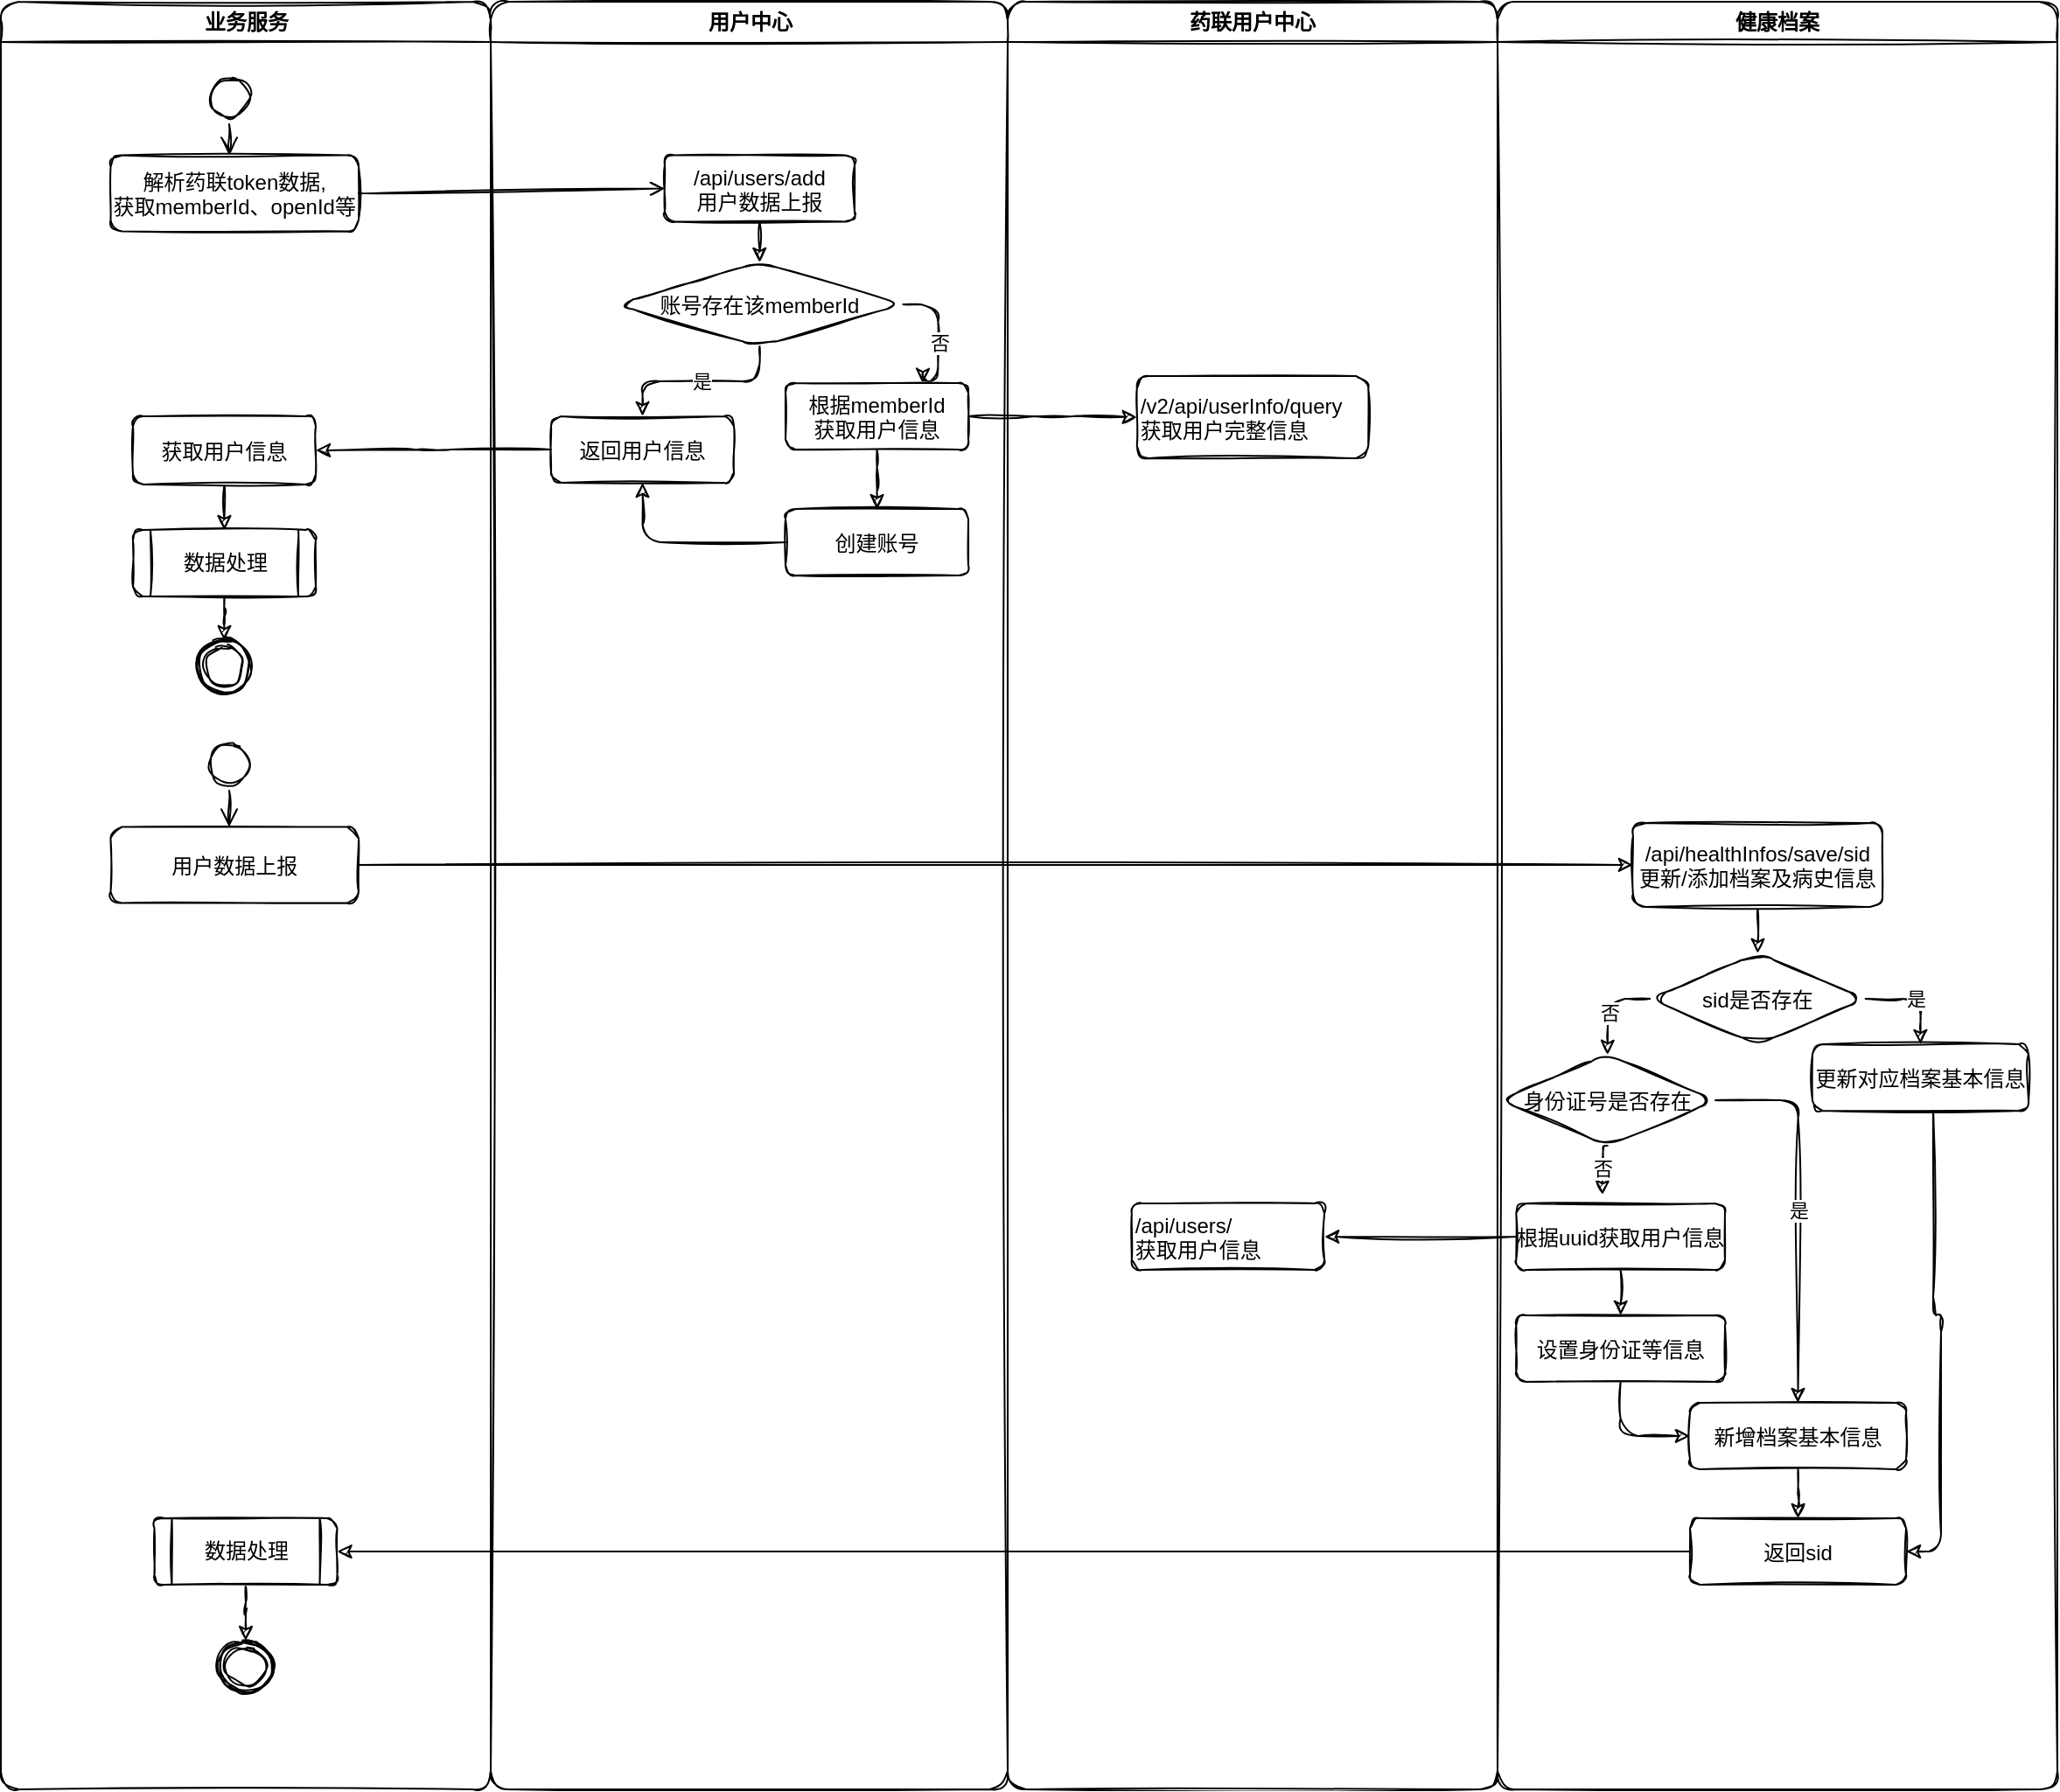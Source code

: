 <mxfile version="17.2.6" type="github" pages="2"><diagram name="Page-1" id="e7e014a7-5840-1c2e-5031-d8a46d1fe8dd"><mxGraphModel dx="1406" dy="701" grid="1" gridSize="10" guides="1" tooltips="1" connect="1" arrows="1" fold="1" page="1" pageScale="1" pageWidth="1169" pageHeight="826" background="none" math="0" shadow="0"><root><mxCell id="0"/><mxCell id="1" parent="0"/><mxCell id="qGm-t-Zxs4GfORZ49wZb-88" value="业务服务" style="swimlane;whiteSpace=wrap;rounded=1;sketch=1;" parent="1" vertex="1"><mxGeometry x="174.5" y="138" width="280" height="1022" as="geometry"/></mxCell><mxCell id="qGm-t-Zxs4GfORZ49wZb-89" value="" style="ellipse;shape=startState;rounded=1;sketch=1;" parent="qGm-t-Zxs4GfORZ49wZb-88" vertex="1"><mxGeometry x="115.5" y="40" width="30" height="30" as="geometry"/></mxCell><mxCell id="qGm-t-Zxs4GfORZ49wZb-90" value="解析药联token数据,&#10;获取memberId、openId等" style="rounded=1;sketch=1;" parent="qGm-t-Zxs4GfORZ49wZb-88" vertex="1"><mxGeometry x="62.75" y="87.75" width="141.75" height="43.5" as="geometry"/></mxCell><mxCell id="qGm-t-Zxs4GfORZ49wZb-91" value="" style="edgeStyle=elbowEdgeStyle;elbow=horizontal;verticalAlign=bottom;endArrow=open;endSize=8;endFill=1;rounded=1;curved=1;sketch=1;" parent="qGm-t-Zxs4GfORZ49wZb-88" source="qGm-t-Zxs4GfORZ49wZb-89" target="qGm-t-Zxs4GfORZ49wZb-90" edge="1"><mxGeometry x="100" y="40" as="geometry"><mxPoint x="115" y="110" as="targetPoint"/></mxGeometry></mxCell><mxCell id="pDLSD2w8tgQoym09SpPJ-16" style="edgeStyle=orthogonalEdgeStyle;rounded=1;orthogonalLoop=1;jettySize=auto;html=1;exitX=0.5;exitY=1;exitDx=0;exitDy=0;entryX=0.5;entryY=0;entryDx=0;entryDy=0;sketch=1;" parent="qGm-t-Zxs4GfORZ49wZb-88" source="pDLSD2w8tgQoym09SpPJ-4" target="pDLSD2w8tgQoym09SpPJ-17" edge="1"><mxGeometry relative="1" as="geometry"><mxPoint x="133.7" y="395" as="targetPoint"/></mxGeometry></mxCell><mxCell id="pDLSD2w8tgQoym09SpPJ-4" value="获取用户信息" style="rounded=1;sketch=1;" parent="qGm-t-Zxs4GfORZ49wZb-88" vertex="1"><mxGeometry x="75.5" y="237" width="104.5" height="39" as="geometry"/></mxCell><mxCell id="pDLSD2w8tgQoym09SpPJ-6" value="" style="ellipse;shape=endState;rounded=1;sketch=1;" parent="qGm-t-Zxs4GfORZ49wZb-88" vertex="1"><mxGeometry x="112.75" y="365" width="30" height="30" as="geometry"/></mxCell><mxCell id="pDLSD2w8tgQoym09SpPJ-18" style="edgeStyle=orthogonalEdgeStyle;rounded=1;orthogonalLoop=1;jettySize=auto;html=1;exitX=0.5;exitY=1;exitDx=0;exitDy=0;sketch=1;" parent="qGm-t-Zxs4GfORZ49wZb-88" source="pDLSD2w8tgQoym09SpPJ-17" target="pDLSD2w8tgQoym09SpPJ-6" edge="1"><mxGeometry relative="1" as="geometry"/></mxCell><mxCell id="pDLSD2w8tgQoym09SpPJ-17" value="数据处理" style="shape=process;whiteSpace=wrap;html=1;backgroundOutline=1;rounded=1;sketch=1;" parent="qGm-t-Zxs4GfORZ49wZb-88" vertex="1"><mxGeometry x="75.5" y="302" width="104.5" height="38" as="geometry"/></mxCell><mxCell id="pDLSD2w8tgQoym09SpPJ-19" value="" style="ellipse;shape=startState;rounded=1;sketch=1;" parent="qGm-t-Zxs4GfORZ49wZb-88" vertex="1"><mxGeometry x="115.5" y="421" width="30" height="30" as="geometry"/></mxCell><mxCell id="pDLSD2w8tgQoym09SpPJ-20" value="用户数据上报" style="rounded=1;sketch=1;" parent="qGm-t-Zxs4GfORZ49wZb-88" vertex="1"><mxGeometry x="62.75" y="471.75" width="141.75" height="43.5" as="geometry"/></mxCell><mxCell id="pDLSD2w8tgQoym09SpPJ-21" value="" style="edgeStyle=elbowEdgeStyle;elbow=horizontal;verticalAlign=bottom;endArrow=open;endSize=8;endFill=1;rounded=1;curved=1;sketch=1;" parent="qGm-t-Zxs4GfORZ49wZb-88" source="pDLSD2w8tgQoym09SpPJ-19" target="pDLSD2w8tgQoym09SpPJ-20" edge="1"><mxGeometry x="-74.5" y="283" as="geometry"><mxPoint x="-59.5" y="353" as="targetPoint"/></mxGeometry></mxCell><mxCell id="pDLSD2w8tgQoym09SpPJ-59" value="" style="ellipse;shape=endState;rounded=1;sketch=1;" parent="qGm-t-Zxs4GfORZ49wZb-88" vertex="1"><mxGeometry x="125" y="937" width="30" height="30" as="geometry"/></mxCell><mxCell id="pDLSD2w8tgQoym09SpPJ-60" style="edgeStyle=orthogonalEdgeStyle;rounded=1;orthogonalLoop=1;jettySize=auto;html=1;exitX=0.5;exitY=1;exitDx=0;exitDy=0;sketch=1;" parent="qGm-t-Zxs4GfORZ49wZb-88" source="pDLSD2w8tgQoym09SpPJ-61" target="pDLSD2w8tgQoym09SpPJ-59" edge="1"><mxGeometry relative="1" as="geometry"/></mxCell><mxCell id="pDLSD2w8tgQoym09SpPJ-61" value="数据处理" style="shape=process;whiteSpace=wrap;html=1;backgroundOutline=1;rounded=1;sketch=1;" parent="qGm-t-Zxs4GfORZ49wZb-88" vertex="1"><mxGeometry x="87.75" y="867" width="104.5" height="38" as="geometry"/></mxCell><mxCell id="qGm-t-Zxs4GfORZ49wZb-95" value="用户中心" style="swimlane;whiteSpace=wrap;rounded=1;align=center;sketch=1;" parent="1" vertex="1"><mxGeometry x="454.5" y="138" width="295.5" height="1022" as="geometry"/></mxCell><mxCell id="qGm-t-Zxs4GfORZ49wZb-97" value="/api/users/add&#10;用户数据上报" style="rounded=1;align=center;sketch=1;" parent="qGm-t-Zxs4GfORZ49wZb-95" vertex="1"><mxGeometry x="99.46" y="87.75" width="108.52" height="38" as="geometry"/></mxCell><mxCell id="qGm-t-Zxs4GfORZ49wZb-98" style="edgeStyle=orthogonalEdgeStyle;curved=0;rounded=1;orthogonalLoop=1;jettySize=auto;html=1;exitX=0.5;exitY=1;exitDx=0;exitDy=0;entryX=0.5;entryY=0;entryDx=0;entryDy=0;sketch=1;" parent="qGm-t-Zxs4GfORZ49wZb-95" source="qGm-t-Zxs4GfORZ49wZb-97" target="qGm-t-Zxs4GfORZ49wZb-101" edge="1"><mxGeometry relative="1" as="geometry"><mxPoint x="157.605" y="232" as="sourcePoint"/></mxGeometry></mxCell><mxCell id="qGm-t-Zxs4GfORZ49wZb-100" value="是" style="edgeStyle=orthogonalEdgeStyle;curved=0;rounded=1;orthogonalLoop=1;jettySize=auto;html=1;exitX=0.5;exitY=1;exitDx=0;exitDy=0;entryX=0.5;entryY=0;entryDx=0;entryDy=0;sketch=1;" parent="qGm-t-Zxs4GfORZ49wZb-95" source="qGm-t-Zxs4GfORZ49wZb-101" target="qGm-t-Zxs4GfORZ49wZb-108" edge="1"><mxGeometry relative="1" as="geometry"><mxPoint x="107.05" y="257.024" as="targetPoint"/></mxGeometry></mxCell><mxCell id="pDLSD2w8tgQoym09SpPJ-12" style="edgeStyle=orthogonalEdgeStyle;rounded=1;orthogonalLoop=1;jettySize=auto;html=1;exitX=1;exitY=0.5;exitDx=0;exitDy=0;entryX=0.75;entryY=0;entryDx=0;entryDy=0;sketch=1;" parent="qGm-t-Zxs4GfORZ49wZb-95" source="qGm-t-Zxs4GfORZ49wZb-101" target="qGm-t-Zxs4GfORZ49wZb-105" edge="1"><mxGeometry relative="1" as="geometry"/></mxCell><mxCell id="pDLSD2w8tgQoym09SpPJ-14" value="否" style="edgeLabel;html=1;align=center;verticalAlign=middle;resizable=0;points=[];sketch=1;" parent="pDLSD2w8tgQoym09SpPJ-12" vertex="1" connectable="0"><mxGeometry x="0.132" y="1" relative="1" as="geometry"><mxPoint as="offset"/></mxGeometry></mxCell><mxCell id="qGm-t-Zxs4GfORZ49wZb-101" value="账号存在该memberId" style="rhombus;rounded=1;sketch=1;" parent="qGm-t-Zxs4GfORZ49wZb-95" vertex="1"><mxGeometry x="71.79" y="149" width="163.87" height="48" as="geometry"/></mxCell><mxCell id="pDLSD2w8tgQoym09SpPJ-10" style="edgeStyle=orthogonalEdgeStyle;rounded=1;orthogonalLoop=1;jettySize=auto;html=1;exitX=0.5;exitY=1;exitDx=0;exitDy=0;sketch=1;" parent="qGm-t-Zxs4GfORZ49wZb-95" source="qGm-t-Zxs4GfORZ49wZb-105" target="pDLSD2w8tgQoym09SpPJ-9" edge="1"><mxGeometry relative="1" as="geometry"/></mxCell><mxCell id="qGm-t-Zxs4GfORZ49wZb-105" value="根据memberId&#10;获取用户信息" style="rounded=1;align=center;sketch=1;" parent="qGm-t-Zxs4GfORZ49wZb-95" vertex="1"><mxGeometry x="168.51" y="218" width="104.5" height="38" as="geometry"/></mxCell><mxCell id="qGm-t-Zxs4GfORZ49wZb-108" value="返回用户信息" style="rounded=1;align=center;sketch=1;" parent="qGm-t-Zxs4GfORZ49wZb-95" vertex="1"><mxGeometry x="34.52" y="237" width="104.5" height="38" as="geometry"/></mxCell><mxCell id="pDLSD2w8tgQoym09SpPJ-11" style="edgeStyle=orthogonalEdgeStyle;rounded=1;orthogonalLoop=1;jettySize=auto;html=1;exitX=0;exitY=0.5;exitDx=0;exitDy=0;entryX=0.5;entryY=1;entryDx=0;entryDy=0;sketch=1;" parent="qGm-t-Zxs4GfORZ49wZb-95" source="pDLSD2w8tgQoym09SpPJ-9" target="qGm-t-Zxs4GfORZ49wZb-108" edge="1"><mxGeometry relative="1" as="geometry"/></mxCell><mxCell id="pDLSD2w8tgQoym09SpPJ-9" value="创建账号" style="rounded=1;align=center;sketch=1;" parent="qGm-t-Zxs4GfORZ49wZb-95" vertex="1"><mxGeometry x="168.51" y="290" width="104.5" height="38" as="geometry"/></mxCell><mxCell id="qGm-t-Zxs4GfORZ49wZb-125" value="药联用户中心" style="swimlane;whiteSpace=wrap;rounded=1;sketch=1;" parent="1" vertex="1"><mxGeometry x="750" y="138" width="280" height="1022" as="geometry"/></mxCell><mxCell id="qGm-t-Zxs4GfORZ49wZb-126" value="/v2/api/userInfo/query&#10;获取用户完整信息" style="rounded=1;align=left;sketch=1;" parent="qGm-t-Zxs4GfORZ49wZb-125" vertex="1"><mxGeometry x="73.88" y="214" width="132.25" height="47" as="geometry"/></mxCell><mxCell id="pDLSD2w8tgQoym09SpPJ-49" value="/api/users/&#10;获取用户信息" style="rounded=1;align=left;sketch=1;" parent="qGm-t-Zxs4GfORZ49wZb-125" vertex="1"><mxGeometry x="70.91" y="687" width="110.14" height="38" as="geometry"/></mxCell><mxCell id="qGm-t-Zxs4GfORZ49wZb-129" value="" style="endArrow=open;endFill=1;rounded=1;curved=1;exitX=1;exitY=0.5;exitDx=0;exitDy=0;entryX=0;entryY=0.5;entryDx=0;entryDy=0;sketch=1;" parent="1" source="qGm-t-Zxs4GfORZ49wZb-90" target="qGm-t-Zxs4GfORZ49wZb-97" edge="1"><mxGeometry relative="1" as="geometry"><mxPoint x="350" y="516.418" as="sourcePoint"/><mxPoint x="480" y="472.002" as="targetPoint"/></mxGeometry></mxCell><mxCell id="qGm-t-Zxs4GfORZ49wZb-130" style="edgeStyle=orthogonalEdgeStyle;curved=0;rounded=1;orthogonalLoop=1;jettySize=auto;html=1;entryX=0;entryY=0.5;entryDx=0;entryDy=0;exitX=1;exitY=0.5;exitDx=0;exitDy=0;sketch=1;" parent="1" source="qGm-t-Zxs4GfORZ49wZb-105" target="qGm-t-Zxs4GfORZ49wZb-126" edge="1"><mxGeometry relative="1" as="geometry"><mxPoint x="753.25" y="494" as="sourcePoint"/></mxGeometry></mxCell><mxCell id="pDLSD2w8tgQoym09SpPJ-1" value="健康档案" style="swimlane;whiteSpace=wrap;rounded=1;sketch=1;" parent="1" vertex="1"><mxGeometry x="1030" y="138" width="320" height="1022" as="geometry"/></mxCell><mxCell id="pDLSD2w8tgQoym09SpPJ-37" style="edgeStyle=orthogonalEdgeStyle;rounded=1;orthogonalLoop=1;jettySize=auto;html=1;exitX=0.5;exitY=1;exitDx=0;exitDy=0;entryX=0.5;entryY=0;entryDx=0;entryDy=0;sketch=1;" parent="pDLSD2w8tgQoym09SpPJ-1" source="pDLSD2w8tgQoym09SpPJ-22" target="pDLSD2w8tgQoym09SpPJ-36" edge="1"><mxGeometry relative="1" as="geometry"/></mxCell><mxCell id="pDLSD2w8tgQoym09SpPJ-22" value="/api/healthInfos/save/sid&#10;更新/添加档案及病史信息" style="rounded=1;align=center;sketch=1;" parent="pDLSD2w8tgQoym09SpPJ-1" vertex="1"><mxGeometry x="77.46" y="469.5" width="142.54" height="48" as="geometry"/></mxCell><mxCell id="pDLSD2w8tgQoym09SpPJ-36" value="sid是否存在" style="rhombus;rounded=1;sketch=1;" parent="pDLSD2w8tgQoym09SpPJ-1" vertex="1"><mxGeometry x="87.13" y="544" width="123.2" height="52" as="geometry"/></mxCell><mxCell id="pDLSD2w8tgQoym09SpPJ-42" style="edgeStyle=orthogonalEdgeStyle;rounded=1;orthogonalLoop=1;jettySize=auto;html=1;exitX=0.559;exitY=1;exitDx=0;exitDy=0;entryX=1;entryY=0.5;entryDx=0;entryDy=0;exitPerimeter=0;sketch=1;" parent="pDLSD2w8tgQoym09SpPJ-1" source="pDLSD2w8tgQoym09SpPJ-38" target="pDLSD2w8tgQoym09SpPJ-57" edge="1"><mxGeometry relative="1" as="geometry"><mxPoint x="281.8" y="702" as="targetPoint"/></mxGeometry></mxCell><mxCell id="pDLSD2w8tgQoym09SpPJ-38" value="更新对应档案基本信息" style="rounded=1;align=center;sketch=1;" parent="pDLSD2w8tgQoym09SpPJ-1" vertex="1"><mxGeometry x="180" y="596" width="123.52" height="38" as="geometry"/></mxCell><mxCell id="pDLSD2w8tgQoym09SpPJ-39" value="是" style="edgeStyle=orthogonalEdgeStyle;curved=0;rounded=1;orthogonalLoop=1;jettySize=auto;html=1;exitX=1;exitY=0.5;exitDx=0;exitDy=0;entryX=0.5;entryY=0;entryDx=0;entryDy=0;sketch=1;" parent="pDLSD2w8tgQoym09SpPJ-1" source="pDLSD2w8tgQoym09SpPJ-36" target="pDLSD2w8tgQoym09SpPJ-38" edge="1"><mxGeometry relative="1" as="geometry"><mxPoint x="-1231.97" y="328.024" as="targetPoint"/><mxPoint x="299.205" y="544" as="sourcePoint"/></mxGeometry></mxCell><mxCell id="pDLSD2w8tgQoym09SpPJ-44" style="edgeStyle=orthogonalEdgeStyle;rounded=1;orthogonalLoop=1;jettySize=auto;html=1;exitX=0;exitY=0.5;exitDx=0;exitDy=0;sketch=1;" parent="pDLSD2w8tgQoym09SpPJ-1" source="pDLSD2w8tgQoym09SpPJ-36" target="pDLSD2w8tgQoym09SpPJ-46" edge="1"><mxGeometry relative="1" as="geometry"><mxPoint x="87.15" y="618" as="sourcePoint"/><mxPoint x="46.125" y="616" as="targetPoint"/></mxGeometry></mxCell><mxCell id="pDLSD2w8tgQoym09SpPJ-45" value="否" style="edgeLabel;html=1;align=center;verticalAlign=middle;resizable=0;points=[];sketch=1;" parent="pDLSD2w8tgQoym09SpPJ-44" vertex="1" connectable="0"><mxGeometry x="0.132" y="1" relative="1" as="geometry"><mxPoint as="offset"/></mxGeometry></mxCell><mxCell id="pDLSD2w8tgQoym09SpPJ-48" value="否" style="edgeStyle=orthogonalEdgeStyle;rounded=1;orthogonalLoop=1;jettySize=auto;html=1;exitX=0.5;exitY=1;exitDx=0;exitDy=0;sketch=1;" parent="pDLSD2w8tgQoym09SpPJ-1" source="pDLSD2w8tgQoym09SpPJ-46" edge="1"><mxGeometry relative="1" as="geometry"><mxPoint x="60" y="682" as="targetPoint"/></mxGeometry></mxCell><mxCell id="pDLSD2w8tgQoym09SpPJ-46" value="身份证号是否存在" style="rhombus;rounded=1;sketch=1;" parent="pDLSD2w8tgQoym09SpPJ-1" vertex="1"><mxGeometry x="1.3" y="602" width="123.2" height="52" as="geometry"/></mxCell><mxCell id="pDLSD2w8tgQoym09SpPJ-52" style="edgeStyle=orthogonalEdgeStyle;rounded=1;orthogonalLoop=1;jettySize=auto;html=1;exitX=0.5;exitY=1;exitDx=0;exitDy=0;entryX=0.5;entryY=0;entryDx=0;entryDy=0;sketch=1;" parent="pDLSD2w8tgQoym09SpPJ-1" source="pDLSD2w8tgQoym09SpPJ-47" target="pDLSD2w8tgQoym09SpPJ-51" edge="1"><mxGeometry relative="1" as="geometry"/></mxCell><mxCell id="pDLSD2w8tgQoym09SpPJ-47" value="根据uuid获取用户信息" style="rounded=1;align=center;sketch=1;" parent="pDLSD2w8tgQoym09SpPJ-1" vertex="1"><mxGeometry x="10.65" y="687" width="119.35" height="38" as="geometry"/></mxCell><mxCell id="pDLSD2w8tgQoym09SpPJ-58" style="edgeStyle=orthogonalEdgeStyle;rounded=1;orthogonalLoop=1;jettySize=auto;html=1;exitX=0.5;exitY=1;exitDx=0;exitDy=0;entryX=0;entryY=0.5;entryDx=0;entryDy=0;sketch=1;" parent="pDLSD2w8tgQoym09SpPJ-1" source="pDLSD2w8tgQoym09SpPJ-51" target="pDLSD2w8tgQoym09SpPJ-55" edge="1"><mxGeometry relative="1" as="geometry"/></mxCell><mxCell id="pDLSD2w8tgQoym09SpPJ-51" value="设置身份证等信息" style="rounded=1;align=center;sketch=1;" parent="pDLSD2w8tgQoym09SpPJ-1" vertex="1"><mxGeometry x="10.65" y="751" width="119.35" height="38" as="geometry"/></mxCell><mxCell id="pDLSD2w8tgQoym09SpPJ-55" value="新增档案基本信息" style="rounded=1;align=center;sketch=1;" parent="pDLSD2w8tgQoym09SpPJ-1" vertex="1"><mxGeometry x="110.0" y="801" width="123.52" height="38" as="geometry"/></mxCell><mxCell id="pDLSD2w8tgQoym09SpPJ-56" value="是" style="edgeStyle=orthogonalEdgeStyle;curved=0;rounded=1;orthogonalLoop=1;jettySize=auto;html=1;exitX=1;exitY=0.5;exitDx=0;exitDy=0;entryX=0.5;entryY=0;entryDx=0;entryDy=0;sketch=1;" parent="pDLSD2w8tgQoym09SpPJ-1" source="pDLSD2w8tgQoym09SpPJ-46" target="pDLSD2w8tgQoym09SpPJ-55" edge="1"><mxGeometry relative="1" as="geometry"><mxPoint x="-2310.7" y="366.024" as="targetPoint"/><mxPoint x="100" y="772" as="sourcePoint"/></mxGeometry></mxCell><mxCell id="pDLSD2w8tgQoym09SpPJ-57" value="返回sid" style="rounded=1;align=center;sketch=1;" parent="pDLSD2w8tgQoym09SpPJ-1" vertex="1"><mxGeometry x="110.0" y="867" width="123.52" height="38" as="geometry"/></mxCell><mxCell id="pDLSD2w8tgQoym09SpPJ-54" style="edgeStyle=orthogonalEdgeStyle;rounded=1;orthogonalLoop=1;jettySize=auto;html=1;exitX=0.5;exitY=1;exitDx=0;exitDy=0;sketch=1;" parent="pDLSD2w8tgQoym09SpPJ-1" source="pDLSD2w8tgQoym09SpPJ-55" target="pDLSD2w8tgQoym09SpPJ-57" edge="1"><mxGeometry relative="1" as="geometry"/></mxCell><mxCell id="pDLSD2w8tgQoym09SpPJ-8" style="edgeStyle=orthogonalEdgeStyle;rounded=1;orthogonalLoop=1;jettySize=auto;html=1;exitX=0;exitY=0.5;exitDx=0;exitDy=0;entryX=1;entryY=0.5;entryDx=0;entryDy=0;sketch=1;" parent="1" source="qGm-t-Zxs4GfORZ49wZb-108" target="pDLSD2w8tgQoym09SpPJ-4" edge="1"><mxGeometry relative="1" as="geometry"/></mxCell><mxCell id="pDLSD2w8tgQoym09SpPJ-23" style="edgeStyle=orthogonalEdgeStyle;rounded=1;orthogonalLoop=1;jettySize=auto;html=1;exitX=1;exitY=0.5;exitDx=0;exitDy=0;entryX=0;entryY=0.5;entryDx=0;entryDy=0;sketch=1;" parent="1" source="pDLSD2w8tgQoym09SpPJ-20" target="pDLSD2w8tgQoym09SpPJ-22" edge="1"><mxGeometry relative="1" as="geometry"/></mxCell><mxCell id="pDLSD2w8tgQoym09SpPJ-50" style="edgeStyle=orthogonalEdgeStyle;rounded=1;orthogonalLoop=1;jettySize=auto;html=1;exitX=0;exitY=0.5;exitDx=0;exitDy=0;entryX=1;entryY=0.5;entryDx=0;entryDy=0;sketch=1;" parent="1" source="pDLSD2w8tgQoym09SpPJ-47" target="pDLSD2w8tgQoym09SpPJ-49" edge="1"><mxGeometry relative="1" as="geometry"/></mxCell><mxCell id="pDLSD2w8tgQoym09SpPJ-62" style="edgeStyle=orthogonalEdgeStyle;rounded=1;orthogonalLoop=1;jettySize=auto;html=1;exitX=0;exitY=0.5;exitDx=0;exitDy=0;entryX=1;entryY=0.5;entryDx=0;entryDy=0;sketch=1;" parent="1" source="pDLSD2w8tgQoym09SpPJ-57" target="pDLSD2w8tgQoym09SpPJ-61" edge="1"><mxGeometry relative="1" as="geometry"/></mxCell></root></mxGraphModel></diagram><diagram id="DXvc2E8cJ_xK4DUkMEUM" name="Page-2"><mxGraphModel dx="3060" dy="701" grid="1" gridSize="10" guides="1" tooltips="1" connect="1" arrows="1" fold="1" page="1" pageScale="1" pageWidth="827" pageHeight="1169" math="0" shadow="0"><root><mxCell id="0"/><mxCell id="1" parent="0"/><mxCell id="i0h57hYHjh8C6_ZTMd2F-83" value="" style="rounded=1;whiteSpace=wrap;html=1;fillColor=#b1ddf0;strokeColor=#10739e;" parent="1" vertex="1"><mxGeometry x="-950" y="220" width="150" height="290" as="geometry"/></mxCell><mxCell id="i0h57hYHjh8C6_ZTMd2F-28" value="" style="rounded=1;whiteSpace=wrap;html=1;fillColor=#b0e3e6;strokeColor=#0e8088;" parent="1" vertex="1"><mxGeometry x="-785" y="190" width="808" height="300" as="geometry"/></mxCell><mxCell id="i0h57hYHjh8C6_ZTMd2F-78" value="" style="rounded=1;whiteSpace=wrap;html=1;fillColor=none;strokeColor=#23445d;dashed=1;" parent="1" vertex="1"><mxGeometry x="-493" y="256.25" width="160" height="213.75" as="geometry"/></mxCell><mxCell id="i0h57hYHjh8C6_ZTMd2F-23" value="" style="rounded=1;whiteSpace=wrap;html=1;fillColor=#b1ddf0;strokeColor=#10739e;" parent="1" vertex="1"><mxGeometry x="-775" y="59.25" width="798" height="120" as="geometry"/></mxCell><mxCell id="i0h57hYHjh8C6_ZTMd2F-75" value="" style="rounded=1;whiteSpace=wrap;html=1;fillColor=#bac8d3;strokeColor=#23445d;" parent="1" vertex="1"><mxGeometry x="-162" y="74.25" width="170" height="95.75" as="geometry"/></mxCell><mxCell id="i0h57hYHjh8C6_ZTMd2F-50" value="" style="rounded=1;whiteSpace=wrap;html=1;fillColor=#bac8d3;strokeColor=#23445d;" parent="1" vertex="1"><mxGeometry x="-160" y="400" width="170" height="68.75" as="geometry"/></mxCell><mxCell id="i0h57hYHjh8C6_ZTMd2F-48" value="" style="rounded=1;whiteSpace=wrap;html=1;fillColor=#d0cee2;strokeColor=#56517e;" parent="1" vertex="1"><mxGeometry x="-782.5" y="502" width="805.5" height="158" as="geometry"/></mxCell><mxCell id="i0h57hYHjh8C6_ZTMd2F-84" style="edgeStyle=orthogonalEdgeStyle;rounded=0;orthogonalLoop=1;jettySize=auto;html=1;exitX=0.5;exitY=0;exitDx=0;exitDy=0;" parent="1" source="i0h57hYHjh8C6_ZTMd2F-2" target="i0h57hYHjh8C6_ZTMd2F-45" edge="1"><mxGeometry relative="1" as="geometry"/></mxCell><mxCell id="i0h57hYHjh8C6_ZTMd2F-2" value="system(系统表)" style="rounded=1;whiteSpace=wrap;html=1;fillColor=#eeeeee;strokeColor=#36393d;" parent="1" vertex="1"><mxGeometry x="-935.25" y="329.5" width="122.5" height="40" as="geometry"/></mxCell><mxCell id="i0h57hYHjh8C6_ZTMd2F-3" value="user(用户表 基本信息)" style="rounded=1;whiteSpace=wrap;html=1;fillColor=#f8cecc;strokeColor=#b85450;gradientColor=#ea6b66;" parent="1" vertex="1"><mxGeometry x="-440" y="124.75" width="145" height="35" as="geometry"/></mxCell><mxCell id="i0h57hYHjh8C6_ZTMd2F-22" value="" style="edgeStyle=orthogonalEdgeStyle;rounded=0;orthogonalLoop=1;jettySize=auto;html=1;exitX=0.5;exitY=0;exitDx=0;exitDy=0;" parent="1" source="i0h57hYHjh8C6_ZTMd2F-18" target="i0h57hYHjh8C6_ZTMd2F-3" edge="1"><mxGeometry relative="1" as="geometry"/></mxCell><mxCell id="i0h57hYHjh8C6_ZTMd2F-18" value="account(康养)" style="rounded=1;whiteSpace=wrap;html=1;fillColor=#eeeeee;strokeColor=#36393d;" parent="1" vertex="1"><mxGeometry x="-770" y="270" width="110" height="40" as="geometry"/></mxCell><mxCell id="i0h57hYHjh8C6_ZTMd2F-30" style="edgeStyle=orthogonalEdgeStyle;rounded=0;orthogonalLoop=1;jettySize=auto;html=1;exitX=0.5;exitY=0;exitDx=0;exitDy=0;entryX=0.5;entryY=1;entryDx=0;entryDy=0;" parent="1" source="i0h57hYHjh8C6_ZTMd2F-19" target="i0h57hYHjh8C6_ZTMd2F-3" edge="1"><mxGeometry relative="1" as="geometry"/></mxCell><mxCell id="i0h57hYHjh8C6_ZTMd2F-19" value="account_doctor_desk(医生工作台)" style="rounded=1;whiteSpace=wrap;html=1;fillColor=#eeeeee;strokeColor=#36393d;" parent="1" vertex="1"><mxGeometry x="-635" y="270" width="130" height="40" as="geometry"/></mxCell><mxCell id="i0h57hYHjh8C6_ZTMd2F-32" style="edgeStyle=orthogonalEdgeStyle;rounded=0;orthogonalLoop=1;jettySize=auto;html=1;exitX=0.5;exitY=0;exitDx=0;exitDy=0;entryX=0.5;entryY=1;entryDx=0;entryDy=0;" parent="1" source="i0h57hYHjh8C6_ZTMd2F-21" target="i0h57hYHjh8C6_ZTMd2F-3" edge="1"><mxGeometry relative="1" as="geometry"/></mxCell><mxCell id="i0h57hYHjh8C6_ZTMd2F-21" value="account_health_insurance(保险健康)" style="rounded=1;whiteSpace=wrap;html=1;fillColor=#eeeeee;strokeColor=#36393d;" parent="1" vertex="1"><mxGeometry x="-160" y="270" width="160" height="40" as="geometry"/></mxCell><mxCell id="i0h57hYHjh8C6_ZTMd2F-24" value="account_trace(账号行为表,注册、登录、退出、删除)" style="rounded=1;whiteSpace=wrap;html=1;fillColor=#eeeeee;strokeColor=#36393d;" parent="1" vertex="1"><mxGeometry x="-143" y="412" width="137" height="45" as="geometry"/></mxCell><mxCell id="i0h57hYHjh8C6_ZTMd2F-29" style="edgeStyle=orthogonalEdgeStyle;rounded=0;orthogonalLoop=1;jettySize=auto;html=1;exitX=0.5;exitY=0;exitDx=0;exitDy=0;entryX=0.5;entryY=1;entryDx=0;entryDy=0;" parent="1" source="i0h57hYHjh8C6_ZTMd2F-25" target="i0h57hYHjh8C6_ZTMd2F-26" edge="1"><mxGeometry relative="1" as="geometry"/></mxCell><mxCell id="i0h57hYHjh8C6_ZTMd2F-51" style="edgeStyle=orthogonalEdgeStyle;rounded=0;orthogonalLoop=1;jettySize=auto;html=1;exitX=0.5;exitY=1;exitDx=0;exitDy=0;entryX=0.5;entryY=0;entryDx=0;entryDy=0;" parent="1" source="i0h57hYHjh8C6_ZTMd2F-25" target="i0h57hYHjh8C6_ZTMd2F-43" edge="1"><mxGeometry relative="1" as="geometry"/></mxCell><mxCell id="i0h57hYHjh8C6_ZTMd2F-25" value="account_ota_sub_info(子系统关联信息:实名状态等)" style="rounded=1;whiteSpace=wrap;html=1;fillColor=#eeeeee;strokeColor=#36393d;" parent="1" vertex="1"><mxGeometry x="-485" y="340" width="150" height="40" as="geometry"/></mxCell><mxCell id="i0h57hYHjh8C6_ZTMd2F-31" style="edgeStyle=orthogonalEdgeStyle;rounded=0;orthogonalLoop=1;jettySize=auto;html=1;exitX=0.5;exitY=0;exitDx=0;exitDy=0;entryX=0.5;entryY=1;entryDx=0;entryDy=0;" parent="1" source="i0h57hYHjh8C6_ZTMd2F-26" target="i0h57hYHjh8C6_ZTMd2F-3" edge="1"><mxGeometry relative="1" as="geometry"/></mxCell><mxCell id="i0h57hYHjh8C6_ZTMd2F-39" value="uuid" style="edgeLabel;html=1;align=center;verticalAlign=middle;resizable=0;points=[];" parent="i0h57hYHjh8C6_ZTMd2F-31" vertex="1" connectable="0"><mxGeometry x="0.622" y="-2" relative="1" as="geometry"><mxPoint as="offset"/></mxGeometry></mxCell><mxCell id="i0h57hYHjh8C6_ZTMd2F-26" value="account_ota(硬件一体机)" style="rounded=1;whiteSpace=wrap;html=1;fillColor=#eeeeee;strokeColor=#36393d;" parent="1" vertex="1"><mxGeometry x="-480" y="270" width="140" height="40" as="geometry"/></mxCell><mxCell id="i0h57hYHjh8C6_ZTMd2F-66" style="edgeStyle=orthogonalEdgeStyle;rounded=0;orthogonalLoop=1;jettySize=auto;html=1;exitX=0;exitY=0.5;exitDx=0;exitDy=0;" parent="1" source="i0h57hYHjh8C6_ZTMd2F-33" target="i0h57hYHjh8C6_ZTMd2F-44" edge="1"><mxGeometry relative="1" as="geometry"/></mxCell><mxCell id="i0h57hYHjh8C6_ZTMd2F-74" style="edgeStyle=orthogonalEdgeStyle;rounded=0;orthogonalLoop=1;jettySize=auto;html=1;exitX=0.5;exitY=0;exitDx=0;exitDy=0;entryX=0.5;entryY=1;entryDx=0;entryDy=0;" parent="1" source="i0h57hYHjh8C6_ZTMd2F-33" target="i0h57hYHjh8C6_ZTMd2F-35" edge="1"><mxGeometry relative="1" as="geometry"/></mxCell><mxCell id="i0h57hYHjh8C6_ZTMd2F-33" value="group_permission" style="rounded=1;whiteSpace=wrap;html=1;fillColor=#eeeeee;strokeColor=#36393d;" parent="1" vertex="1"><mxGeometry x="-442.5" y="597.5" width="125" height="42.5" as="geometry"/></mxCell><mxCell id="i0h57hYHjh8C6_ZTMd2F-73" style="edgeStyle=orthogonalEdgeStyle;rounded=0;orthogonalLoop=1;jettySize=auto;html=1;exitX=1;exitY=0.5;exitDx=0;exitDy=0;entryX=0;entryY=0.5;entryDx=0;entryDy=0;" parent="1" source="i0h57hYHjh8C6_ZTMd2F-34" target="i0h57hYHjh8C6_ZTMd2F-35" edge="1"><mxGeometry relative="1" as="geometry"/></mxCell><mxCell id="i0h57hYHjh8C6_ZTMd2F-34" value="group_member(组员)" style="rounded=1;whiteSpace=wrap;html=1;fillColor=#eeeeee;strokeColor=#36393d;" parent="1" vertex="1"><mxGeometry x="-617.5" y="520" width="140" height="40" as="geometry"/></mxCell><mxCell id="i0h57hYHjh8C6_ZTMd2F-35" value="group(用户组,系统隔离)" style="rounded=1;whiteSpace=wrap;html=1;fillColor=#f8cecc;strokeColor=#b85450;gradientColor=#ea6b66;" parent="1" vertex="1"><mxGeometry x="-421.25" y="520" width="82.5" height="40" as="geometry"/></mxCell><mxCell id="i0h57hYHjh8C6_ZTMd2F-36" value="channel(渠道表,标识用户来源)" style="rounded=1;whiteSpace=wrap;html=1;fillColor=#eeeeee;strokeColor=#36393d;" parent="1" vertex="1"><mxGeometry x="-934" y="445" width="120" height="40.5" as="geometry"/></mxCell><mxCell id="i0h57hYHjh8C6_ZTMd2F-67" style="edgeStyle=orthogonalEdgeStyle;rounded=0;orthogonalLoop=1;jettySize=auto;html=1;exitX=0.5;exitY=0;exitDx=0;exitDy=0;entryX=1;entryY=0.5;entryDx=0;entryDy=0;" parent="1" source="i0h57hYHjh8C6_ZTMd2F-37" target="i0h57hYHjh8C6_ZTMd2F-35" edge="1"><mxGeometry relative="1" as="geometry"/></mxCell><mxCell id="i0h57hYHjh8C6_ZTMd2F-37" value="casbin_rule(接口权限)" style="rounded=1;whiteSpace=wrap;html=1;fillColor=#eeeeee;strokeColor=#36393d;" parent="1" vertex="1"><mxGeometry x="-277.5" y="600" width="140" height="40" as="geometry"/></mxCell><mxCell id="i0h57hYHjh8C6_ZTMd2F-40" style="edgeStyle=orthogonalEdgeStyle;rounded=0;orthogonalLoop=1;jettySize=auto;html=1;exitX=0.5;exitY=0;exitDx=0;exitDy=0;" parent="1" source="i0h57hYHjh8C6_ZTMd2F-38" target="i0h57hYHjh8C6_ZTMd2F-3" edge="1"><mxGeometry relative="1" as="geometry"/></mxCell><mxCell id="i0h57hYHjh8C6_ZTMd2F-38" value="account_user_focus(用户聚焦、橙十)" style="rounded=1;whiteSpace=wrap;html=1;fillColor=#eeeeee;strokeColor=#36393d;" parent="1" vertex="1"><mxGeometry x="-320" y="270" width="140" height="40" as="geometry"/></mxCell><mxCell id="i0h57hYHjh8C6_ZTMd2F-41" value="user_elder(长者信息)" style="rounded=1;whiteSpace=wrap;html=1;fillColor=#eeeeee;strokeColor=#36393d;" parent="1" vertex="1"><mxGeometry x="-145" y="79.25" width="140" height="40" as="geometry"/></mxCell><mxCell id="i0h57hYHjh8C6_ZTMd2F-42" value="user_doctor" style="rounded=1;whiteSpace=wrap;html=1;fillColor=#eeeeee;strokeColor=#36393d;" parent="1" vertex="1"><mxGeometry x="734" y="140" width="155" height="40" as="geometry"/></mxCell><mxCell id="i0h57hYHjh8C6_ZTMd2F-43" value="sub_system(硬件一体机区分不同设备厂商用户)" style="rounded=1;whiteSpace=wrap;html=1;fillColor=#eeeeee;strokeColor=#36393d;" parent="1" vertex="1"><mxGeometry x="-470.5" y="407.5" width="115" height="37.5" as="geometry"/></mxCell><mxCell id="i0h57hYHjh8C6_ZTMd2F-44" value="resource(菜单等资源)" style="rounded=1;whiteSpace=wrap;html=1;fillColor=#eeeeee;strokeColor=#36393d;" parent="1" vertex="1"><mxGeometry x="-612.5" y="598.75" width="110" height="40" as="geometry"/></mxCell><mxCell id="i0h57hYHjh8C6_ZTMd2F-45" value="platform(平台表)" style="rounded=1;whiteSpace=wrap;html=1;fillColor=#eeeeee;strokeColor=#36393d;" parent="1" vertex="1"><mxGeometry x="-933.75" y="240" width="120" height="40" as="geometry"/></mxCell><mxCell id="i0h57hYHjh8C6_ZTMd2F-54" value="" style="shape=flexArrow;endArrow=classic;html=1;rounded=0;width=36;endSize=4.67;fillColor=#d5e8d4;strokeColor=#82b366;gradientColor=#97d077;" parent="1" edge="1"><mxGeometry width="50" height="50" relative="1" as="geometry"><mxPoint x="-548" y="460" as="sourcePoint"/><mxPoint x="-548" y="510" as="targetPoint"/></mxGeometry></mxCell><mxCell id="i0h57hYHjh8C6_ZTMd2F-57" value="UID+systemCode" style="edgeLabel;html=1;align=center;verticalAlign=middle;resizable=0;points=[];" parent="i0h57hYHjh8C6_ZTMd2F-54" vertex="1" connectable="0"><mxGeometry y="-1" relative="1" as="geometry"><mxPoint as="offset"/></mxGeometry></mxCell><mxCell id="i0h57hYHjh8C6_ZTMd2F-58" value="" style="shape=flexArrow;endArrow=classic;html=1;rounded=0;width=36;endSize=4.67;fillColor=#d5e8d4;strokeColor=#82b366;gradientColor=#97d077;" parent="1" edge="1"><mxGeometry width="50" height="50" relative="1" as="geometry"><mxPoint x="-618.5" y="148.75" as="sourcePoint"/><mxPoint x="-618.5" y="198.75" as="targetPoint"/></mxGeometry></mxCell><mxCell id="i0h57hYHjh8C6_ZTMd2F-60" value="UUID" style="edgeLabel;html=1;align=center;verticalAlign=middle;resizable=0;points=[];" parent="i0h57hYHjh8C6_ZTMd2F-58" vertex="1" connectable="0"><mxGeometry x="-0.1" y="1" relative="1" as="geometry"><mxPoint as="offset"/></mxGeometry></mxCell><mxCell id="i0h57hYHjh8C6_ZTMd2F-76" value="" style="rounded=1;whiteSpace=wrap;html=1;fillColor=none;strokeColor=#23445d;dashed=1;" parent="1" vertex="1"><mxGeometry x="-775" y="256.25" width="125" height="93.75" as="geometry"/></mxCell><mxCell id="i0h57hYHjh8C6_ZTMd2F-77" value="" style="rounded=1;whiteSpace=wrap;html=1;fillColor=none;strokeColor=#23445d;dashed=1;" parent="1" vertex="1"><mxGeometry x="-640" y="257.5" width="140" height="92.5" as="geometry"/></mxCell><mxCell id="i0h57hYHjh8C6_ZTMd2F-79" value="" style="rounded=1;whiteSpace=wrap;html=1;fillColor=none;strokeColor=#23445d;dashed=1;" parent="1" vertex="1"><mxGeometry x="-326" y="258" width="152" height="92" as="geometry"/></mxCell><mxCell id="i0h57hYHjh8C6_ZTMd2F-80" value="" style="rounded=1;whiteSpace=wrap;html=1;fillColor=none;strokeColor=#23445d;dashed=1;" parent="1" vertex="1"><mxGeometry x="-166" y="257.5" width="176" height="92.5" as="geometry"/></mxCell><mxCell id="i0h57hYHjh8C6_ZTMd2F-81" style="edgeStyle=orthogonalEdgeStyle;rounded=0;orthogonalLoop=1;jettySize=auto;html=1;exitX=0.5;exitY=1;exitDx=0;exitDy=0;" parent="1" source="i0h57hYHjh8C6_ZTMd2F-78" target="i0h57hYHjh8C6_ZTMd2F-78" edge="1"><mxGeometry relative="1" as="geometry"/></mxCell><mxCell id="i0h57hYHjh8C6_ZTMd2F-86" value="&lt;p style=&quot;margin: 0px ; font-stretch: normal ; font-size: 14px ; line-height: normal ; color: rgb(18 , 20 , 22)&quot;&gt;wellness&lt;/p&gt;" style="text;html=1;align=center;verticalAlign=middle;resizable=0;points=[];autosize=1;strokeColor=none;fillColor=none;" parent="1" vertex="1"><mxGeometry x="-750" y="329.5" width="70" height="20" as="geometry"/></mxCell><mxCell id="i0h57hYHjh8C6_ZTMd2F-87" value="&lt;p style=&quot;margin: 0px ; font-stretch: normal ; font-size: 14px ; line-height: normal ; color: rgb(18 , 20 , 22)&quot;&gt;ota&lt;/p&gt;" style="text;html=1;align=center;verticalAlign=middle;resizable=0;points=[];autosize=1;strokeColor=none;fillColor=none;" parent="1" vertex="1"><mxGeometry x="-428" y="450" width="30" height="20" as="geometry"/></mxCell><mxCell id="i0h57hYHjh8C6_ZTMd2F-88" value="&lt;p style=&quot;margin: 0px ; font-stretch: normal ; font-size: 14px ; line-height: normal ; color: rgb(18 , 20 , 22)&quot;&gt;doctorDesk&lt;/p&gt;" style="text;html=1;align=center;verticalAlign=middle;resizable=0;points=[];autosize=1;strokeColor=none;fillColor=none;" parent="1" vertex="1"><mxGeometry x="-617.5" y="330" width="90" height="20" as="geometry"/></mxCell><mxCell id="i0h57hYHjh8C6_ZTMd2F-89" value="&lt;p style=&quot;margin: 0px ; font-stretch: normal ; font-size: 14px ; line-height: normal ; color: rgb(18 , 20 , 22)&quot;&gt;userFocus&lt;/p&gt;" style="text;html=1;align=center;verticalAlign=middle;resizable=0;points=[];autosize=1;strokeColor=none;fillColor=none;" parent="1" vertex="1"><mxGeometry x="-290" y="330" width="80" height="20" as="geometry"/></mxCell><mxCell id="i0h57hYHjh8C6_ZTMd2F-90" value="&lt;p style=&quot;margin: 0px ; font-stretch: normal ; font-size: 14px ; line-height: normal ; color: rgb(18 , 20 , 22)&quot;&gt;healthInsurance&lt;/p&gt;" style="text;html=1;align=center;verticalAlign=middle;resizable=0;points=[];autosize=1;strokeColor=none;fillColor=none;" parent="1" vertex="1"><mxGeometry x="-135" y="330" width="120" height="20" as="geometry"/></mxCell><mxCell id="i0h57hYHjh8C6_ZTMd2F-91" value="" style="shape=flexArrow;endArrow=classic;html=1;rounded=0;width=36;endSize=4.67;fillColor=#d5e8d4;strokeColor=#82b366;gradientColor=#97d077;" parent="1" edge="1"><mxGeometry width="50" height="50" relative="1" as="geometry"><mxPoint x="-833" y="404" as="sourcePoint"/><mxPoint x="-748" y="404" as="targetPoint"/></mxGeometry></mxCell><mxCell id="i0h57hYHjh8C6_ZTMd2F-92" value="systemCode" style="edgeLabel;html=1;align=center;verticalAlign=middle;resizable=0;points=[];" parent="i0h57hYHjh8C6_ZTMd2F-91" vertex="1" connectable="0"><mxGeometry y="-1" relative="1" as="geometry"><mxPoint as="offset"/></mxGeometry></mxCell><mxCell id="i0h57hYHjh8C6_ZTMd2F-101" value="user_doctor(医生信息)" style="rounded=1;whiteSpace=wrap;html=1;fillColor=#eeeeee;strokeColor=#36393d;" parent="1" vertex="1"><mxGeometry x="-146" y="124.25" width="140" height="40" as="geometry"/></mxCell><mxCell id="i0h57hYHjh8C6_ZTMd2F-102" value="用户" style="shape=note;whiteSpace=wrap;html=1;backgroundOutline=1;darkOpacity=0.05;dashed=1;fillColor=none;size=0;strokeColor=none;fontSize=18;fontStyle=3" parent="1" vertex="1"><mxGeometry x="-760" y="64.25" width="80" height="100" as="geometry"/></mxCell><mxCell id="i0h57hYHjh8C6_ZTMd2F-104" value="账号" style="shape=note;whiteSpace=wrap;html=1;backgroundOutline=1;darkOpacity=0.05;dashed=1;fillColor=none;size=0;strokeColor=none;fontSize=18;fontStyle=3" parent="1" vertex="1"><mxGeometry x="-750" y="384.38" width="80" height="100" as="geometry"/></mxCell><mxCell id="i0h57hYHjh8C6_ZTMd2F-105" value="权限" style="shape=note;whiteSpace=wrap;html=1;backgroundOutline=1;darkOpacity=0.05;dashed=1;fillColor=none;size=0;strokeColor=none;fontSize=18;fontStyle=3" parent="1" vertex="1"><mxGeometry x="-770" y="510" width="80" height="100" as="geometry"/></mxCell><mxCell id="i0h57hYHjh8C6_ZTMd2F-106" style="edgeStyle=orthogonalEdgeStyle;rounded=0;orthogonalLoop=1;jettySize=auto;html=1;exitX=0.5;exitY=1;exitDx=0;exitDy=0;fontSize=18;" parent="1" source="i0h57hYHjh8C6_ZTMd2F-83" target="i0h57hYHjh8C6_ZTMd2F-83" edge="1"><mxGeometry relative="1" as="geometry"/></mxCell><mxCell id="i0h57hYHjh8C6_ZTMd2F-110" value="用户相关:&lt;br&gt;&lt;ol style=&quot;font-size: 14px&quot;&gt;&lt;li&gt;包含用户基本信息(身份证号、家庭住址、生日、邮箱等)&lt;/li&gt;&lt;li&gt;具有唯一UUID(和身份证号唯一对应)&lt;/li&gt;&lt;/ol&gt;" style="shape=note;whiteSpace=wrap;html=1;backgroundOutline=1;darkOpacity=0.05;fontSize=18;fillColor=#ffff88;strokeColor=#36393d;align=left;" parent="1" vertex="1"><mxGeometry x="51" y="74.25" width="249" height="115.75" as="geometry"/></mxCell><mxCell id="i0h57hYHjh8C6_ZTMd2F-111" value="账户相关:&lt;br&gt;&lt;ol style=&quot;font-size: 14px&quot;&gt;&lt;li&gt;不同的系统有一个独立的账号表&lt;/li&gt;&lt;li&gt;包含账号相关信息(登录注册所需的用户名、密码、验证码登录的手机号、昵称、头像、关联的三方账号id、openId、药联用户体系实名状态等)&lt;/li&gt;&lt;li&gt;不同的系统的账号登录方式不同,涉及的字段不同,如手机验证码登录和账号密码登录&lt;/li&gt;&lt;li&gt;用户token统一使用jwt方式,不同系统下用户token相互隔离&lt;/li&gt;&lt;ul&gt;&lt;li&gt;token包含 系统id、系统code、uid、uuid、过期时间、是否实名等信息&lt;/li&gt;&lt;/ul&gt;&lt;/ol&gt;" style="shape=note;whiteSpace=wrap;html=1;backgroundOutline=1;darkOpacity=0.05;fontSize=18;fillColor=#ffff88;strokeColor=#36393d;align=left;" parent="1" vertex="1"><mxGeometry x="51" y="194.5" width="259" height="280" as="geometry"/></mxCell><mxCell id="i0h57hYHjh8C6_ZTMd2F-112" value="权限相关:&lt;br&gt;&lt;ol style=&quot;font-size: 14px&quot;&gt;&lt;li&gt;用户组是系统隔离的,用户组的系统所属是特定的&lt;/li&gt;&lt;li&gt;接口和菜单等资源权限基于rbac做的&lt;/li&gt;&lt;li&gt;数据权限在具体的业务中做&lt;/li&gt;&lt;/ol&gt;" style="shape=note;whiteSpace=wrap;html=1;backgroundOutline=1;darkOpacity=0.05;fontSize=18;fillColor=#ffff88;strokeColor=#36393d;align=left;" parent="1" vertex="1"><mxGeometry x="46" y="510" width="244" height="140" as="geometry"/></mxCell></root></mxGraphModel></diagram></mxfile>